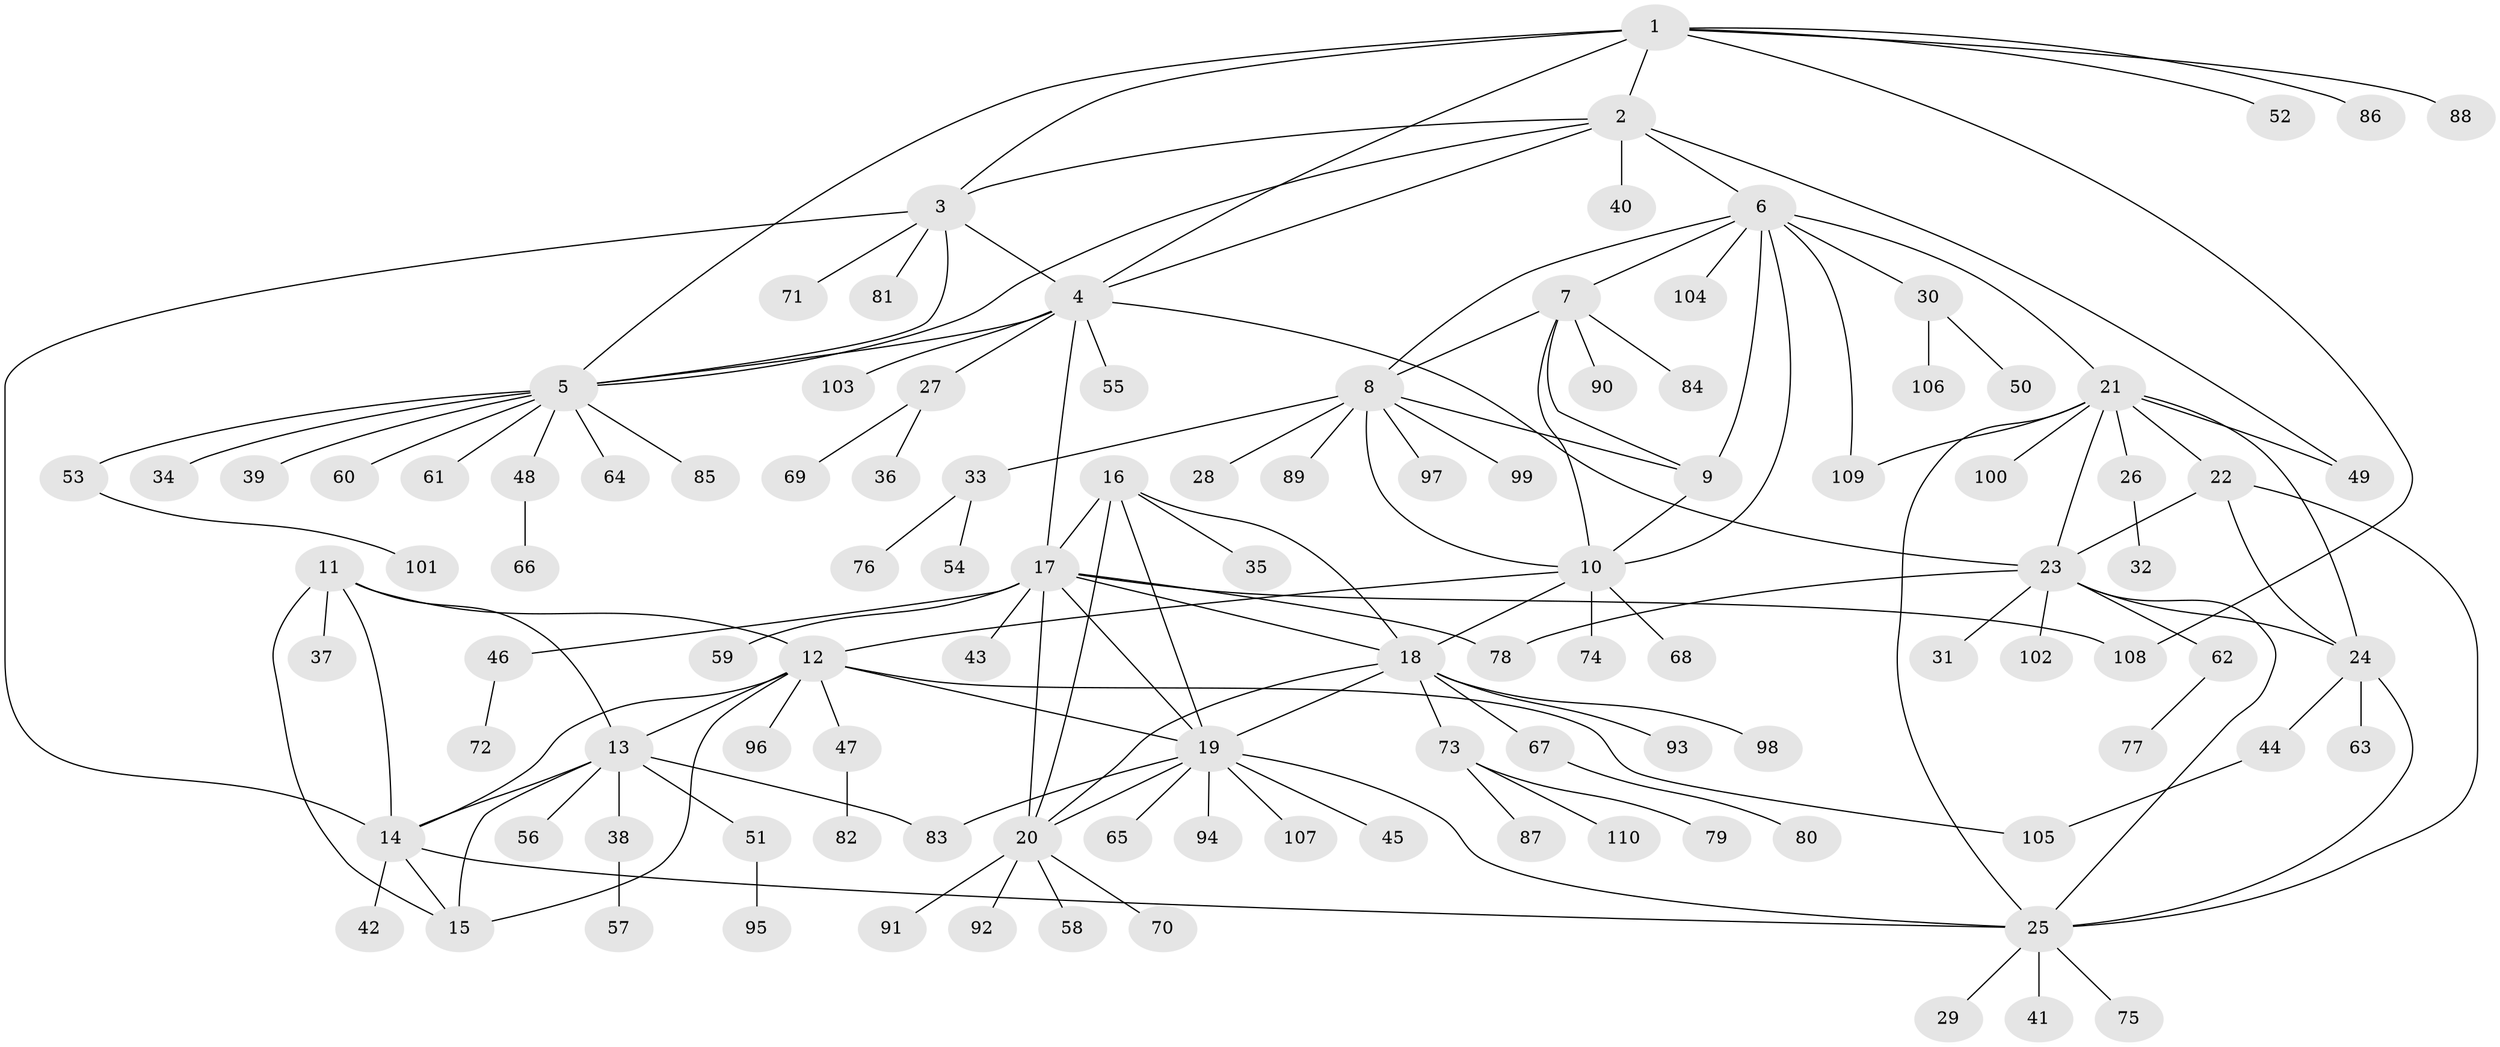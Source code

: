// Generated by graph-tools (version 1.1) at 2025/02/03/09/25 03:02:39]
// undirected, 110 vertices, 151 edges
graph export_dot {
graph [start="1"]
  node [color=gray90,style=filled];
  1;
  2;
  3;
  4;
  5;
  6;
  7;
  8;
  9;
  10;
  11;
  12;
  13;
  14;
  15;
  16;
  17;
  18;
  19;
  20;
  21;
  22;
  23;
  24;
  25;
  26;
  27;
  28;
  29;
  30;
  31;
  32;
  33;
  34;
  35;
  36;
  37;
  38;
  39;
  40;
  41;
  42;
  43;
  44;
  45;
  46;
  47;
  48;
  49;
  50;
  51;
  52;
  53;
  54;
  55;
  56;
  57;
  58;
  59;
  60;
  61;
  62;
  63;
  64;
  65;
  66;
  67;
  68;
  69;
  70;
  71;
  72;
  73;
  74;
  75;
  76;
  77;
  78;
  79;
  80;
  81;
  82;
  83;
  84;
  85;
  86;
  87;
  88;
  89;
  90;
  91;
  92;
  93;
  94;
  95;
  96;
  97;
  98;
  99;
  100;
  101;
  102;
  103;
  104;
  105;
  106;
  107;
  108;
  109;
  110;
  1 -- 2;
  1 -- 3;
  1 -- 4;
  1 -- 5;
  1 -- 52;
  1 -- 86;
  1 -- 88;
  1 -- 108;
  2 -- 3;
  2 -- 4;
  2 -- 5;
  2 -- 6;
  2 -- 40;
  2 -- 49;
  3 -- 4;
  3 -- 5;
  3 -- 14;
  3 -- 71;
  3 -- 81;
  4 -- 5;
  4 -- 17;
  4 -- 23;
  4 -- 27;
  4 -- 55;
  4 -- 103;
  5 -- 34;
  5 -- 39;
  5 -- 48;
  5 -- 53;
  5 -- 60;
  5 -- 61;
  5 -- 64;
  5 -- 85;
  6 -- 7;
  6 -- 8;
  6 -- 9;
  6 -- 10;
  6 -- 21;
  6 -- 30;
  6 -- 104;
  6 -- 109;
  7 -- 8;
  7 -- 9;
  7 -- 10;
  7 -- 84;
  7 -- 90;
  8 -- 9;
  8 -- 10;
  8 -- 28;
  8 -- 33;
  8 -- 89;
  8 -- 97;
  8 -- 99;
  9 -- 10;
  10 -- 12;
  10 -- 18;
  10 -- 68;
  10 -- 74;
  11 -- 12;
  11 -- 13;
  11 -- 14;
  11 -- 15;
  11 -- 37;
  12 -- 13;
  12 -- 14;
  12 -- 15;
  12 -- 19;
  12 -- 47;
  12 -- 96;
  12 -- 105;
  13 -- 14;
  13 -- 15;
  13 -- 38;
  13 -- 51;
  13 -- 56;
  13 -- 83;
  14 -- 15;
  14 -- 25;
  14 -- 42;
  16 -- 17;
  16 -- 18;
  16 -- 19;
  16 -- 20;
  16 -- 35;
  17 -- 18;
  17 -- 19;
  17 -- 20;
  17 -- 43;
  17 -- 46;
  17 -- 59;
  17 -- 78;
  17 -- 108;
  18 -- 19;
  18 -- 20;
  18 -- 67;
  18 -- 73;
  18 -- 93;
  18 -- 98;
  19 -- 20;
  19 -- 25;
  19 -- 45;
  19 -- 65;
  19 -- 83;
  19 -- 94;
  19 -- 107;
  20 -- 58;
  20 -- 70;
  20 -- 91;
  20 -- 92;
  21 -- 22;
  21 -- 23;
  21 -- 24;
  21 -- 25;
  21 -- 26;
  21 -- 49;
  21 -- 100;
  21 -- 109;
  22 -- 23;
  22 -- 24;
  22 -- 25;
  23 -- 24;
  23 -- 25;
  23 -- 31;
  23 -- 62;
  23 -- 78;
  23 -- 102;
  24 -- 25;
  24 -- 44;
  24 -- 63;
  25 -- 29;
  25 -- 41;
  25 -- 75;
  26 -- 32;
  27 -- 36;
  27 -- 69;
  30 -- 50;
  30 -- 106;
  33 -- 54;
  33 -- 76;
  38 -- 57;
  44 -- 105;
  46 -- 72;
  47 -- 82;
  48 -- 66;
  51 -- 95;
  53 -- 101;
  62 -- 77;
  67 -- 80;
  73 -- 79;
  73 -- 87;
  73 -- 110;
}
